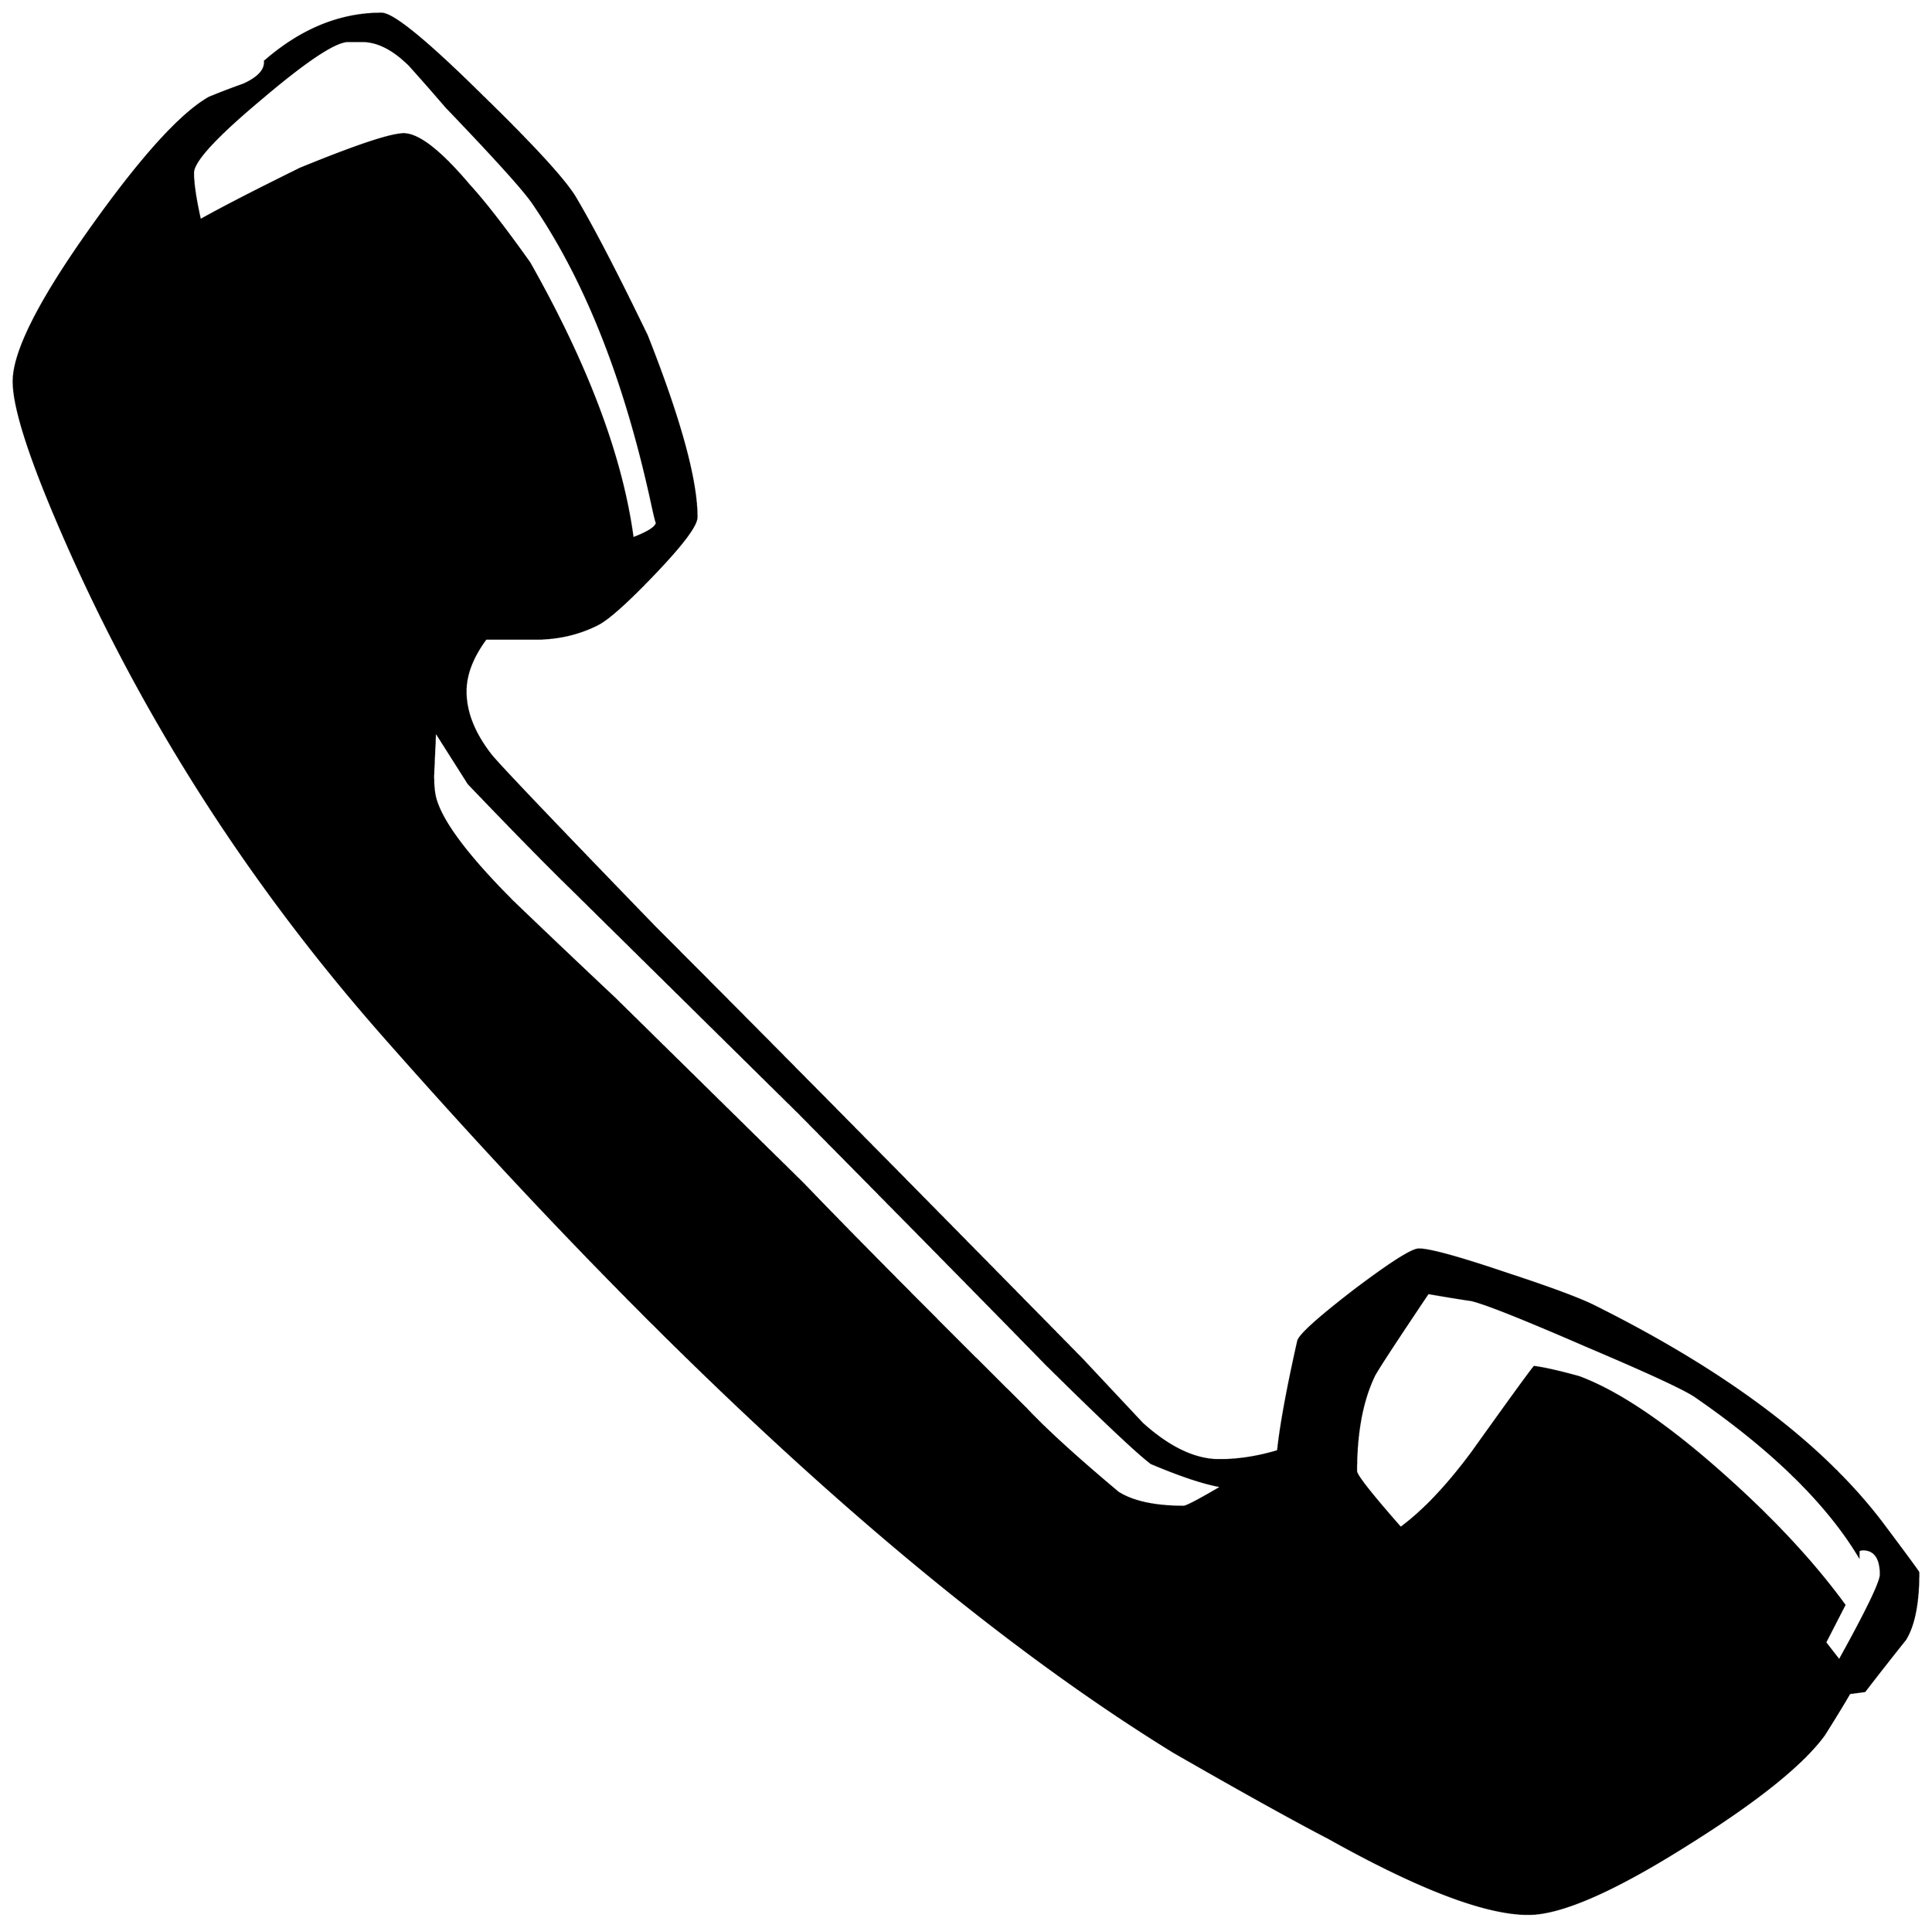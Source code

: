 


\begin{tikzpicture}[y=0.80pt, x=0.80pt, yscale=-1.0, xscale=1.0, inner sep=0pt, outer sep=0pt]
\begin{scope}[shift={(100.0,1709.0)},nonzero rule]
  \path[draw=.,fill=.,line width=1.600pt] (1964.0,16.0) .. controls
    (1964.0,46.0) and (1959.667,68.0) .. (1951.0,82.0) .. controls
    (1937.667,98.667) and (1924.333,115.667) .. (1911.0,133.0) --
    (1896.0,135.0) .. controls (1890.667,144.333) and (1882.333,158.0)
    .. (1871.0,176.0) .. controls (1849.667,205.333) and
    (1804.333,241.667) .. (1735.0,285.0) .. controls (1663.0,330.333)
    and (1611.0,353.0) .. (1579.0,353.0) .. controls
    (1537.0,353.0) and (1471.333,328.0) .. (1382.0,278.0) ..
    controls (1347.333,260.0) and (1296.333,231.667) .. (1229.0,193.0)
    .. controls (999.667,51.667) and (739.667,-184.0) ..
    (449.0,-514.0) .. controls (311.667,-670.0) and (203.667,-841.0)
    .. (125.0,-1027.0) .. controls (97.667,-1091.667) and
    (84.0,-1136.0) .. (84.0,-1160.0) .. controls (84.0,-1189.333)
    and (109.667,-1240.0) .. (161.0,-1312.0) .. controls
    (210.333,-1381.333) and (249.0,-1424.0) .. (277.0,-1440.0) ..
    controls (288.333,-1444.667) and (299.667,-1449.0) ..
    (311.0,-1453.0) .. controls (325.667,-1459.667) and
    (332.667,-1467.333) .. (332.0,-1476.0) .. controls
    (368.0,-1507.333) and (406.333,-1523.0) .. (447.0,-1523.0) ..
    controls (458.333,-1523.0) and (491.333,-1496.0) ..
    (546.0,-1442.0) .. controls (598.667,-1390.667) and
    (629.667,-1356.667) .. (639.0,-1340.0) .. controls
    (656.333,-1310.667) and (679.667,-1265.667) .. (709.0,-1205.0) ..
    controls (741.667,-1122.333) and (758.0,-1062.667) ..
    (758.0,-1026.0) .. controls (758.0,-1018.0) and
    (744.333,-999.667) .. (717.0,-971.0) .. controls (689.667,-942.333)
    and (670.667,-925.333) .. (660.0,-920.0) .. controls
    (641.333,-910.667) and (621.0,-906.0) .. (599.0,-906.0) ..
    controls (566.333,-906.0) and (550.0,-906.0) .. (550.0,-906.0)
    .. controls (536.667,-888.0) and (530.0,-870.667) ..
    (530.0,-854.0) .. controls (530.0,-833.333) and (538.333,-812.333)
    .. (555.0,-791.0) .. controls (563.0,-781.0) and
    (617.0,-724.333) .. (717.0,-621.0) .. controls (811.0,-527.0)
    and (951.333,-385.0) .. (1138.0,-195.0) .. controls
    (1158.0,-173.667) and (1178.0,-152.333) .. (1198.0,-131.0) ..
    controls (1224.667,-107.0) and (1250.0,-95.0) ..
    (1274.0,-95.0) .. controls (1292.667,-95.0) and (1312.0,-98.0)
    .. (1332.0,-104.0) .. controls (1334.667,-129.333) and
    (1341.333,-165.667) .. (1352.0,-213.0) .. controls
    (1354.667,-219.667) and (1373.333,-236.333) .. (1408.0,-263.0) ..
    controls (1443.333,-289.667) and (1464.333,-303.0) ..
    (1471.0,-303.0) .. controls (1481.667,-303.0) and
    (1510.667,-295.0) .. (1558.0,-279.0) .. controls
    (1602.667,-264.333) and (1632.0,-253.333) .. (1646.0,-246.0) ..
    controls (1775.333,-181.333) and (1869.333,-110.333) ..
    (1928.0,-33.0) .. controls (1952.0,-1.0) and (1964.0,15.333)
    .. (1964.0,16.0) -- cycle(1927.0,18.0) .. controls
    (1927.0,1.333) and (1921.0,-7.0) .. (1909.0,-7.0) .. controls
    (1908.333,-7.0) and (1907.0,-6.667) .. (1905.0,-6.0) --
    (1905.0,-1.0) .. controls (1873.0,-53.667) and (1819.333,-106.0)
    .. (1744.0,-158.0) .. controls (1733.333,-165.333) and
    (1697.333,-182.0) .. (1636.0,-208.0) .. controls
    (1574.667,-234.667) and (1537.0,-249.667) .. (1523.0,-253.0) ..
    controls (1513.667,-254.333) and (1499.333,-256.667) ..
    (1480.0,-260.0) .. controls (1448.667,-213.333) and
    (1431.0,-186.333) .. (1427.0,-179.0) .. controls
    (1415.0,-154.333) and (1409.0,-122.667) .. (1409.0,-84.0) ..
    controls (1409.0,-80.0) and (1423.667,-61.333) .. (1453.0,-28.0)
    .. controls (1475.667,-44.667) and (1499.333,-69.667) ..
    (1524.0,-103.0) .. controls (1560.667,-154.333) and
    (1581.0,-182.333) .. (1585.0,-187.0) .. controls
    (1595.0,-185.667) and (1609.667,-182.333) .. (1629.0,-177.0) ..
    controls (1668.333,-162.333) and (1716.0,-130.0) ..
    (1772.0,-80.0) .. controls (1820.667,-36.667) and (1860.333,6.0)
    .. (1891.0,48.0) -- (1872.0,85.0) -- (1886.0,103.0) ..
    controls (1913.333,53.667) and (1927.0,25.333) .. (1927.0,18.0) --
    cycle(719.0,-1021.0) .. controls (719.0,-1018.333) and
    (717.333,-1024.667) .. (714.0,-1040.0) .. controls
    (687.333,-1162.667) and (648.0,-1261.667) .. (596.0,-1337.0) ..
    controls (586.667,-1350.333) and (558.333,-1381.667) ..
    (511.0,-1431.0) .. controls (499.0,-1445.0) and
    (487.0,-1458.667) .. (475.0,-1472.0) .. controls
    (459.0,-1488.0) and (443.333,-1496.0) .. (428.0,-1496.0) --
    (414.0,-1496.0) .. controls (401.333,-1496.0) and
    (372.667,-1477.0) .. (328.0,-1439.0) .. controls
    (283.333,-1401.667) and (261.0,-1377.333) .. (261.0,-1366.0) ..
    controls (261.0,-1355.333) and (263.333,-1339.667) ..
    (268.0,-1319.0) .. controls (289.333,-1331.0) and
    (322.333,-1348.0) .. (367.0,-1370.0) .. controls
    (422.333,-1392.667) and (456.333,-1404.0) .. (469.0,-1404.0) ..
    controls (483.667,-1404.0) and (505.333,-1387.0) ..
    (534.0,-1353.0) .. controls (548.667,-1337.0) and
    (568.333,-1311.667) .. (593.0,-1277.0) .. controls
    (650.333,-1175.667) and (684.333,-1085.0) .. (695.0,-1005.0) ..
    controls (711.0,-1011.0) and (719.0,-1016.333) ..
    (719.0,-1021.0) -- cycle(1277.0,-69.0) .. controls
    (1260.333,-71.667) and (1237.0,-79.333) .. (1207.0,-92.0) ..
    controls (1194.333,-101.333) and (1159.667,-134.0) ..
    (1103.0,-190.0) .. controls (1049.0,-245.333) and
    (967.667,-328.0) .. (859.0,-438.0) -- (635.0,-659.0) ..
    controls (611.667,-681.667) and (577.667,-716.333) .. (533.0,-763.0)
    .. controls (533.0,-763.0) and (522.0,-780.333) ..
    (500.0,-815.0) .. controls (498.667,-785.667) and (498.0,-771.0)
    .. (498.0,-771.0) .. controls (498.0,-761.667) and
    (498.667,-754.333) .. (500.0,-749.0) .. controls (506.0,-725.667)
    and (531.667,-691.333) .. (577.0,-646.0) .. controls
    (610.333,-614.0) and (643.667,-582.333) .. (677.0,-551.0) ..
    controls (718.333,-510.333) and (780.333,-449.333) .. (863.0,-368.0)
    .. controls (911.0,-318.0) and (984.333,-244.0) ..
    (1083.0,-146.0) .. controls (1102.333,-125.333) and
    (1132.667,-97.667) .. (1174.0,-63.0) .. controls (1188.667,-53.667)
    and (1210.333,-49.0) .. (1239.0,-49.0) .. controls
    (1241.667,-49.0) and (1254.333,-55.667) .. (1277.0,-69.0) --
    cycle;
\end{scope}

\end{tikzpicture}

